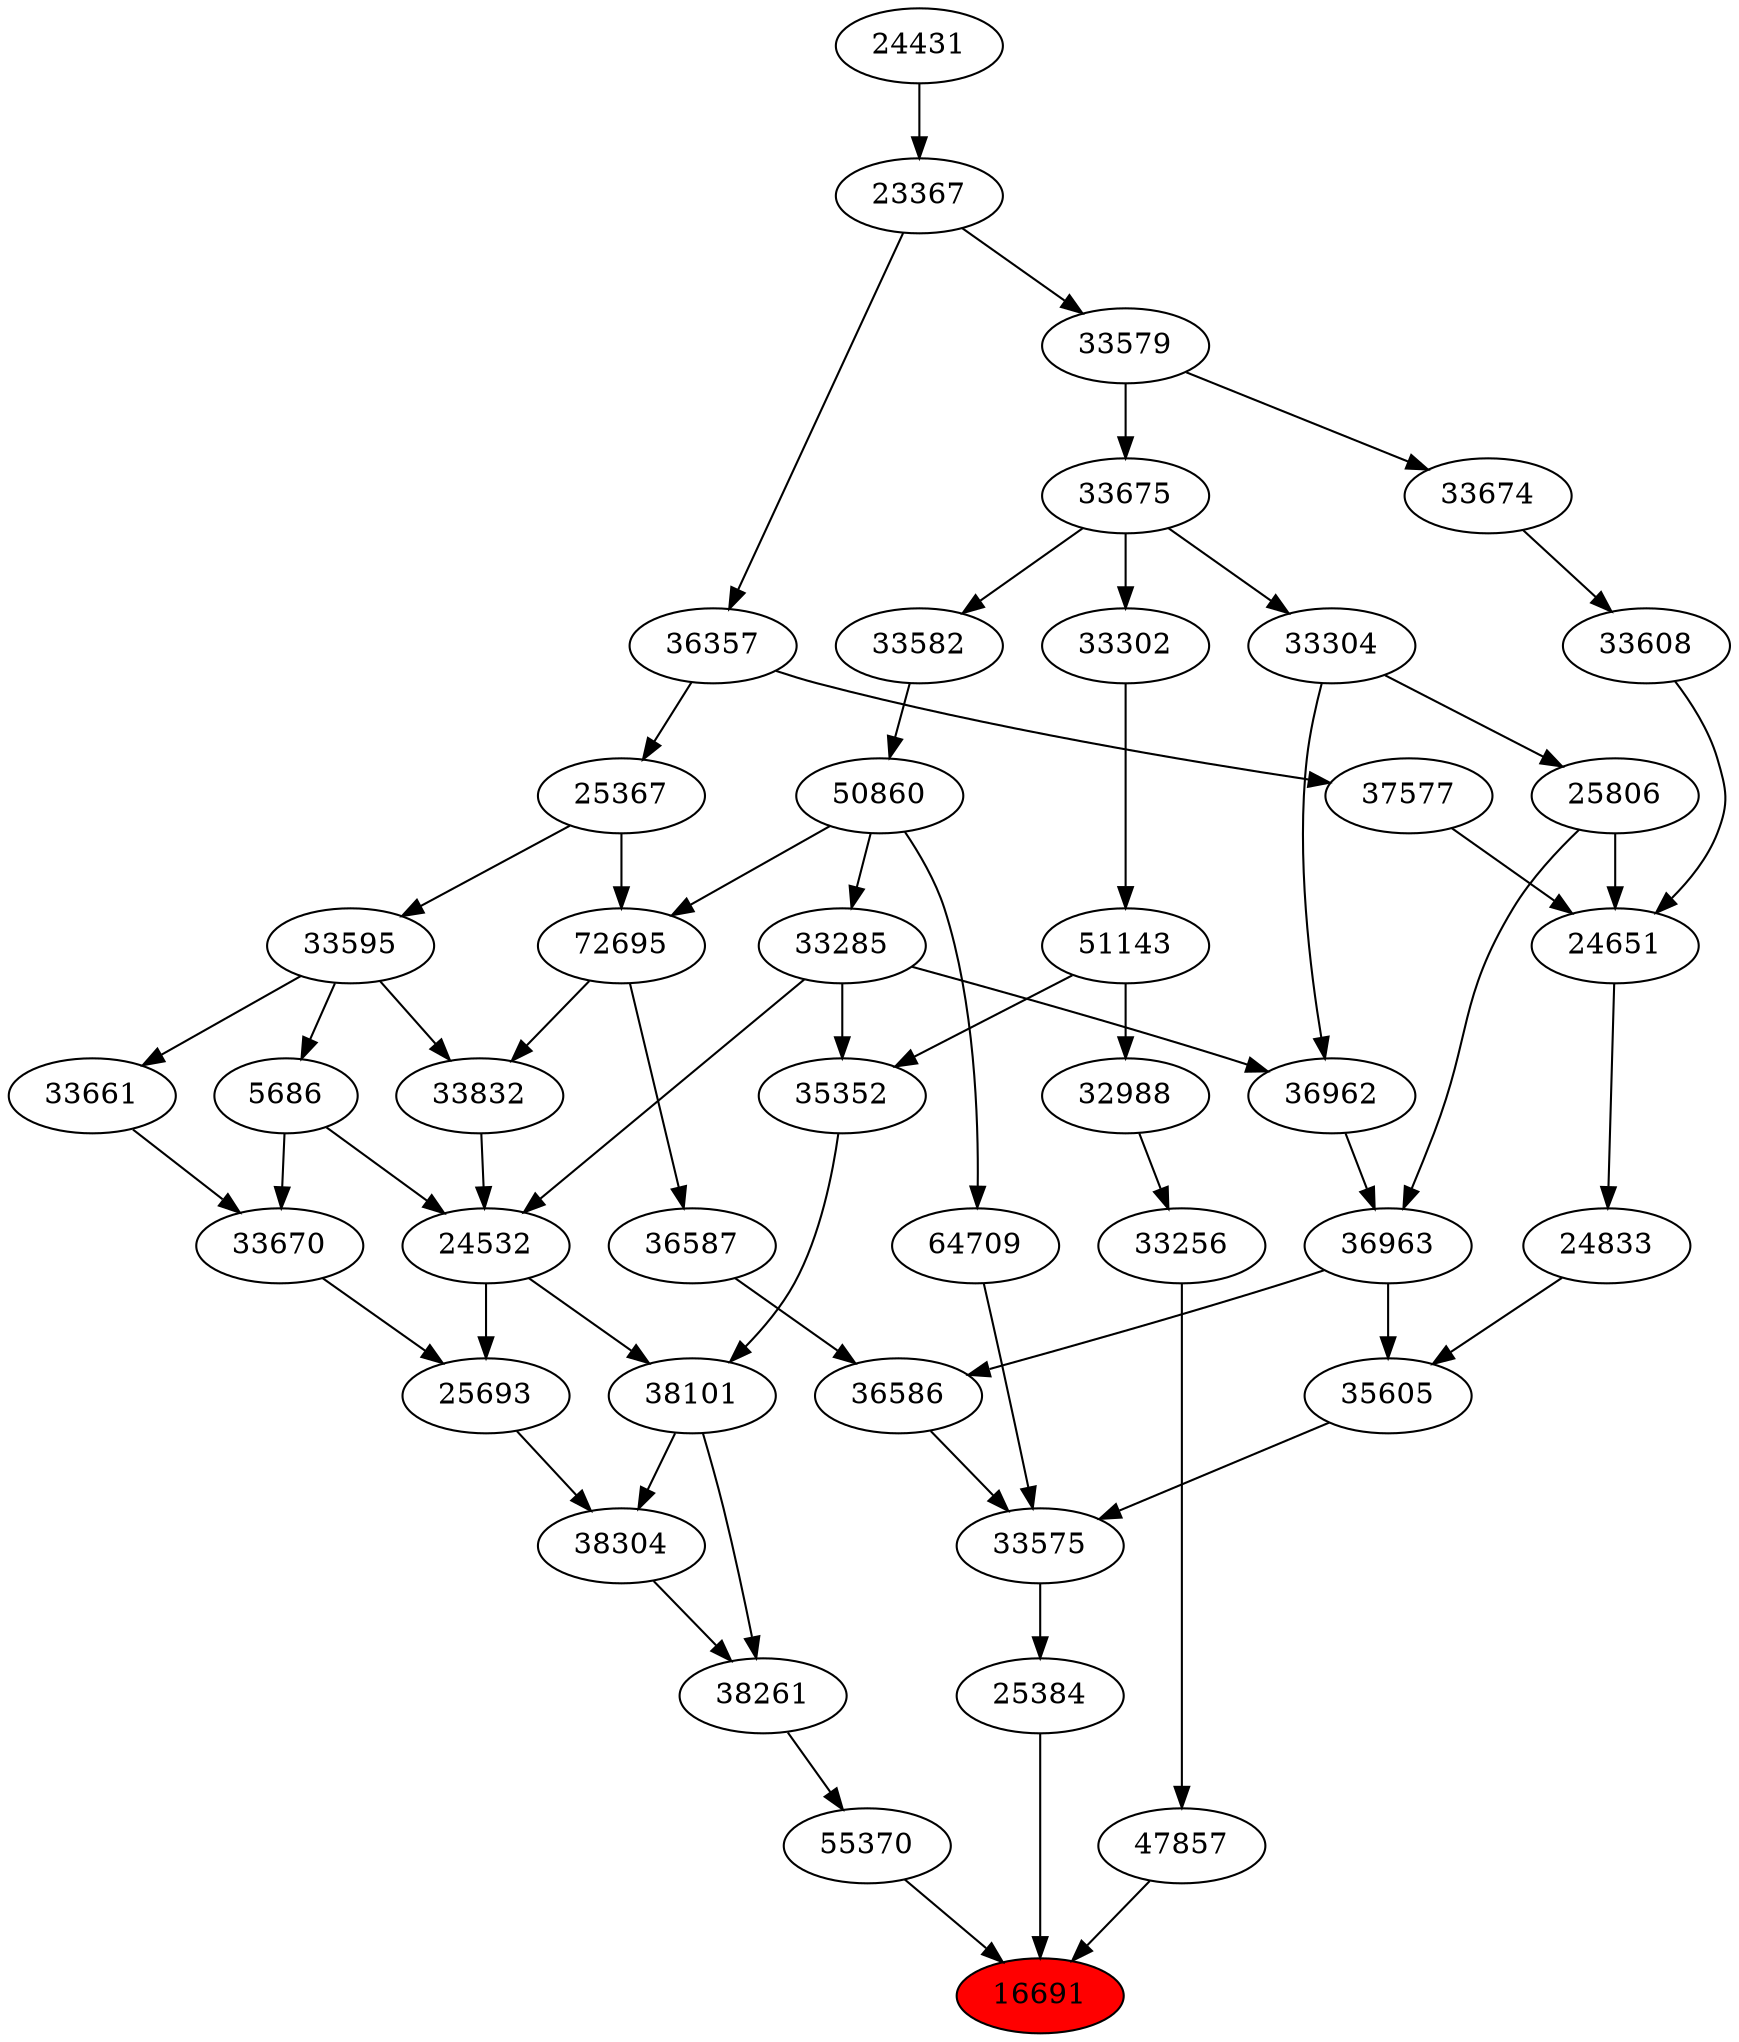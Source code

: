 strict digraph{ 
16691 [label="16691" fillcolor=red style=filled]
25384 -> 16691
47857 -> 16691
55370 -> 16691
25384 [label="25384"]
33575 -> 25384
47857 [label="47857"]
33256 -> 47857
55370 [label="55370"]
38261 -> 55370
33575 [label="33575"]
36586 -> 33575
35605 -> 33575
64709 -> 33575
33256 [label="33256"]
32988 -> 33256
38261 [label="38261"]
38304 -> 38261
38101 -> 38261
36586 [label="36586"]
36587 -> 36586
36963 -> 36586
35605 [label="35605"]
24833 -> 35605
36963 -> 35605
64709 [label="64709"]
50860 -> 64709
32988 [label="32988"]
51143 -> 32988
38304 [label="38304"]
25693 -> 38304
38101 -> 38304
38101 [label="38101"]
24532 -> 38101
35352 -> 38101
36587 [label="36587"]
72695 -> 36587
36963 [label="36963"]
36962 -> 36963
25806 -> 36963
24833 [label="24833"]
24651 -> 24833
50860 [label="50860"]
33582 -> 50860
51143 [label="51143"]
33302 -> 51143
25693 [label="25693"]
24532 -> 25693
33670 -> 25693
24532 [label="24532"]
33285 -> 24532
5686 -> 24532
33832 -> 24532
35352 [label="35352"]
33285 -> 35352
51143 -> 35352
72695 [label="72695"]
50860 -> 72695
25367 -> 72695
36962 [label="36962"]
33285 -> 36962
33304 -> 36962
25806 [label="25806"]
33304 -> 25806
24651 [label="24651"]
25806 -> 24651
33608 -> 24651
37577 -> 24651
33582 [label="33582"]
33675 -> 33582
33302 [label="33302"]
33675 -> 33302
33670 [label="33670"]
5686 -> 33670
33661 -> 33670
33285 [label="33285"]
50860 -> 33285
5686 [label="5686"]
33595 -> 5686
33832 [label="33832"]
72695 -> 33832
33595 -> 33832
25367 [label="25367"]
36357 -> 25367
33304 [label="33304"]
33675 -> 33304
33608 [label="33608"]
33674 -> 33608
37577 [label="37577"]
36357 -> 37577
33675 [label="33675"]
33579 -> 33675
33661 [label="33661"]
33595 -> 33661
33595 [label="33595"]
25367 -> 33595
36357 [label="36357"]
23367 -> 36357
33674 [label="33674"]
33579 -> 33674
33579 [label="33579"]
23367 -> 33579
23367 [label="23367"]
24431 -> 23367
24431 [label="24431"]
}
